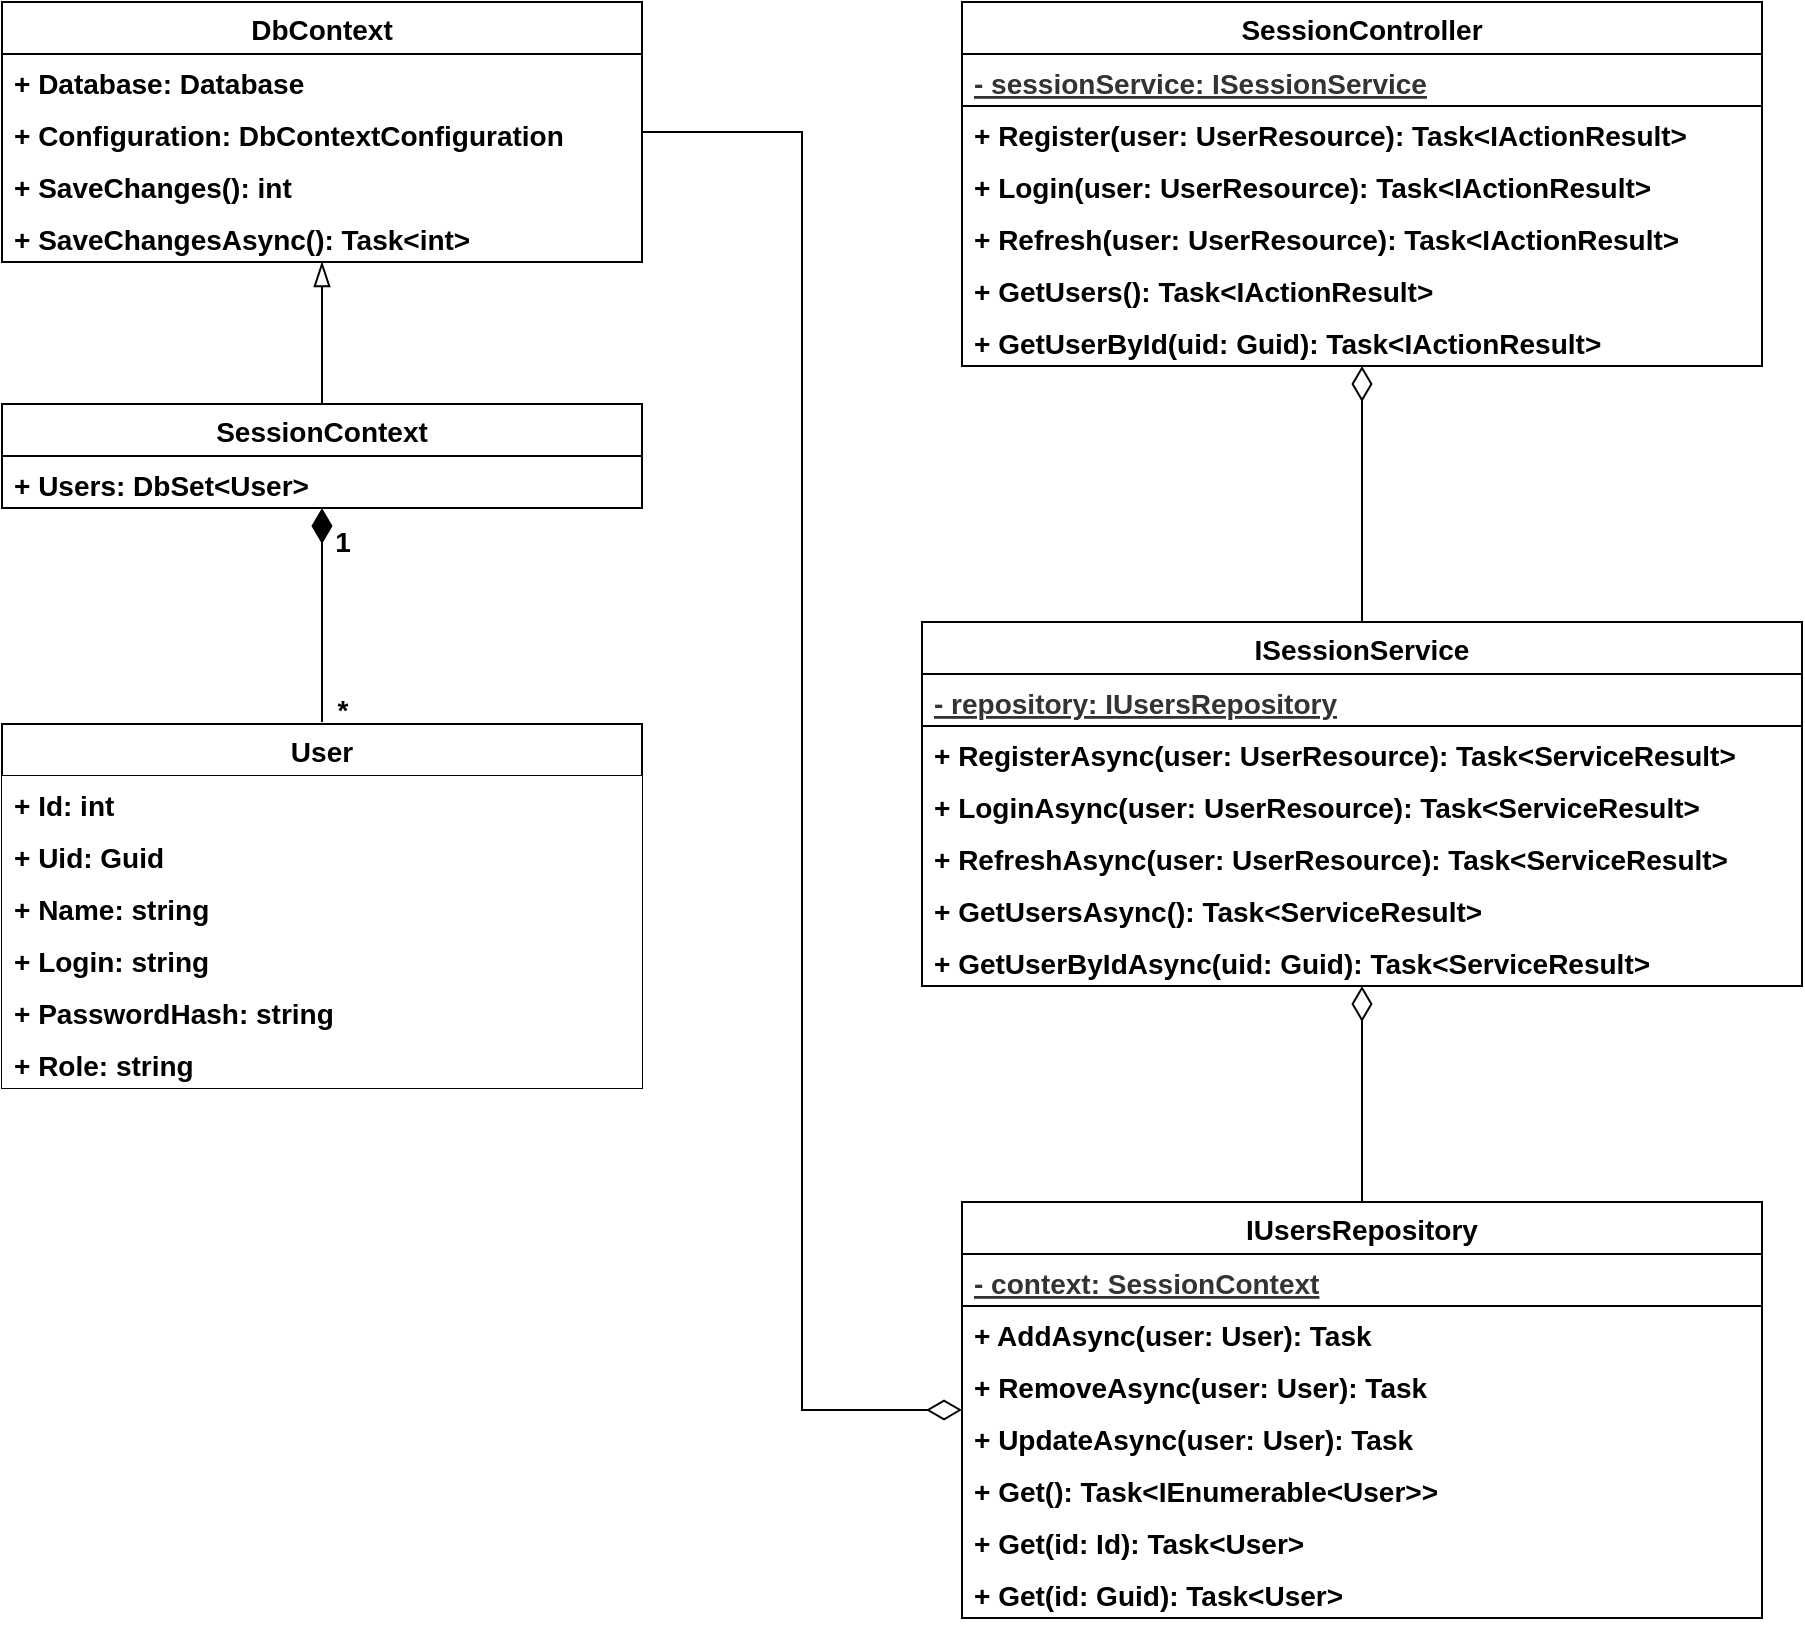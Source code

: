 <mxfile version="14.6.13" type="device"><diagram id="7_gvXvkW-Xf_Sy-OMR4_" name="Page-1"><mxGraphModel dx="3570" dy="2192" grid="1" gridSize="10" guides="1" tooltips="1" connect="1" arrows="1" fold="1" page="0" pageScale="1" pageWidth="827" pageHeight="1169" math="0" shadow="0"><root><mxCell id="0"/><mxCell id="1" parent="0"/><mxCell id="xaV4tCiz5OPvKNjIcxrJ-36" value="SessionController" style="swimlane;fontStyle=1;childLayout=stackLayout;horizontal=1;startSize=26;horizontalStack=0;resizeParent=1;resizeParentMax=0;resizeLast=0;collapsible=1;marginBottom=0;fontSize=14;" parent="1" vertex="1"><mxGeometry x="-360" y="-560" width="400" height="182" as="geometry"/></mxCell><mxCell id="xaV4tCiz5OPvKNjIcxrJ-37" value="- sessionService: ISessionService" style="text;align=left;verticalAlign=top;spacingLeft=4;spacingRight=4;overflow=hidden;rotatable=0;points=[[0,0.5],[1,0.5]];portConstraint=eastwest;fontStyle=5;fontSize=14;rounded=0;fontColor=#333333;strokeColor=#000000;fillColor=#FFFFFF;" parent="xaV4tCiz5OPvKNjIcxrJ-36" vertex="1"><mxGeometry y="26" width="400" height="26" as="geometry"/></mxCell><mxCell id="xaV4tCiz5OPvKNjIcxrJ-79" value="+ Register(user: UserResource): Task&lt;IActionResult&gt;" style="text;strokeColor=none;fillColor=none;align=left;verticalAlign=top;spacingLeft=4;spacingRight=4;overflow=hidden;rotatable=0;points=[[0,0.5],[1,0.5]];portConstraint=eastwest;fontStyle=1;fontSize=14;" parent="xaV4tCiz5OPvKNjIcxrJ-36" vertex="1"><mxGeometry y="52" width="400" height="26" as="geometry"/></mxCell><mxCell id="36hg_cchP5V8dcDMVid3-4" value="+ Login(user: UserResource): Task&lt;IActionResult&gt;" style="text;strokeColor=none;fillColor=none;align=left;verticalAlign=top;spacingLeft=4;spacingRight=4;overflow=hidden;rotatable=0;points=[[0,0.5],[1,0.5]];portConstraint=eastwest;fontStyle=1;fontSize=14;" vertex="1" parent="xaV4tCiz5OPvKNjIcxrJ-36"><mxGeometry y="78" width="400" height="26" as="geometry"/></mxCell><mxCell id="36hg_cchP5V8dcDMVid3-3" value="+ Refresh(user: UserResource): Task&lt;IActionResult&gt;" style="text;strokeColor=none;fillColor=none;align=left;verticalAlign=top;spacingLeft=4;spacingRight=4;overflow=hidden;rotatable=0;points=[[0,0.5],[1,0.5]];portConstraint=eastwest;fontStyle=1;fontSize=14;" vertex="1" parent="xaV4tCiz5OPvKNjIcxrJ-36"><mxGeometry y="104" width="400" height="26" as="geometry"/></mxCell><mxCell id="36hg_cchP5V8dcDMVid3-2" value="+ GetUsers(): Task&lt;IActionResult&gt;" style="text;strokeColor=none;fillColor=none;align=left;verticalAlign=top;spacingLeft=4;spacingRight=4;overflow=hidden;rotatable=0;points=[[0,0.5],[1,0.5]];portConstraint=eastwest;fontStyle=1;fontSize=14;" vertex="1" parent="xaV4tCiz5OPvKNjIcxrJ-36"><mxGeometry y="130" width="400" height="26" as="geometry"/></mxCell><mxCell id="36hg_cchP5V8dcDMVid3-5" value="+ GetUserById(uid: Guid): Task&lt;IActionResult&gt;" style="text;strokeColor=none;fillColor=none;align=left;verticalAlign=top;spacingLeft=4;spacingRight=4;overflow=hidden;rotatable=0;points=[[0,0.5],[1,0.5]];portConstraint=eastwest;fontStyle=1;fontSize=14;" vertex="1" parent="xaV4tCiz5OPvKNjIcxrJ-36"><mxGeometry y="156" width="400" height="26" as="geometry"/></mxCell><mxCell id="36hg_cchP5V8dcDMVid3-45" style="edgeStyle=orthogonalEdgeStyle;rounded=0;orthogonalLoop=1;jettySize=auto;html=1;exitX=0.5;exitY=0;exitDx=0;exitDy=0;fontSize=14;endArrow=diamondThin;endFill=0;endSize=15;" edge="1" parent="1" source="36hg_cchP5V8dcDMVid3-6" target="xaV4tCiz5OPvKNjIcxrJ-36"><mxGeometry relative="1" as="geometry"/></mxCell><mxCell id="36hg_cchP5V8dcDMVid3-6" value="ISessionService" style="swimlane;fontStyle=1;childLayout=stackLayout;horizontal=1;startSize=26;horizontalStack=0;resizeParent=1;resizeParentMax=0;resizeLast=0;collapsible=1;marginBottom=0;fontSize=14;" vertex="1" parent="1"><mxGeometry x="-380" y="-250" width="440" height="182" as="geometry"/></mxCell><mxCell id="36hg_cchP5V8dcDMVid3-7" value="- repository: IUsersRepository" style="text;align=left;verticalAlign=top;spacingLeft=4;spacingRight=4;overflow=hidden;rotatable=0;points=[[0,0.5],[1,0.5]];portConstraint=eastwest;fontStyle=5;fontSize=14;rounded=0;fontColor=#333333;strokeColor=#000000;fillColor=#FFFFFF;" vertex="1" parent="36hg_cchP5V8dcDMVid3-6"><mxGeometry y="26" width="440" height="26" as="geometry"/></mxCell><mxCell id="36hg_cchP5V8dcDMVid3-8" value="+ RegisterAsync(user: UserResource): Task&lt;ServiceResult&gt;" style="text;strokeColor=none;fillColor=none;align=left;verticalAlign=top;spacingLeft=4;spacingRight=4;overflow=hidden;rotatable=0;points=[[0,0.5],[1,0.5]];portConstraint=eastwest;fontStyle=1;fontSize=14;" vertex="1" parent="36hg_cchP5V8dcDMVid3-6"><mxGeometry y="52" width="440" height="26" as="geometry"/></mxCell><mxCell id="36hg_cchP5V8dcDMVid3-9" value="+ LoginAsync(user: UserResource): Task&lt;ServiceResult&gt;" style="text;strokeColor=none;fillColor=none;align=left;verticalAlign=top;spacingLeft=4;spacingRight=4;overflow=hidden;rotatable=0;points=[[0,0.5],[1,0.5]];portConstraint=eastwest;fontStyle=1;fontSize=14;" vertex="1" parent="36hg_cchP5V8dcDMVid3-6"><mxGeometry y="78" width="440" height="26" as="geometry"/></mxCell><mxCell id="36hg_cchP5V8dcDMVid3-10" value="+ RefreshAsync(user: UserResource): Task&lt;ServiceResult&gt;" style="text;strokeColor=none;fillColor=none;align=left;verticalAlign=top;spacingLeft=4;spacingRight=4;overflow=hidden;rotatable=0;points=[[0,0.5],[1,0.5]];portConstraint=eastwest;fontStyle=1;fontSize=14;" vertex="1" parent="36hg_cchP5V8dcDMVid3-6"><mxGeometry y="104" width="440" height="26" as="geometry"/></mxCell><mxCell id="36hg_cchP5V8dcDMVid3-11" value="+ GetUsersAsync(): Task&lt;ServiceResult&gt;" style="text;strokeColor=none;fillColor=none;align=left;verticalAlign=top;spacingLeft=4;spacingRight=4;overflow=hidden;rotatable=0;points=[[0,0.5],[1,0.5]];portConstraint=eastwest;fontStyle=1;fontSize=14;" vertex="1" parent="36hg_cchP5V8dcDMVid3-6"><mxGeometry y="130" width="440" height="26" as="geometry"/></mxCell><mxCell id="36hg_cchP5V8dcDMVid3-12" value="+ GetUserByIdAsync(uid: Guid): Task&lt;ServiceResult&gt;" style="text;strokeColor=none;fillColor=none;align=left;verticalAlign=top;spacingLeft=4;spacingRight=4;overflow=hidden;rotatable=0;points=[[0,0.5],[1,0.5]];portConstraint=eastwest;fontStyle=1;fontSize=14;" vertex="1" parent="36hg_cchP5V8dcDMVid3-6"><mxGeometry y="156" width="440" height="26" as="geometry"/></mxCell><mxCell id="36hg_cchP5V8dcDMVid3-46" style="edgeStyle=orthogonalEdgeStyle;rounded=0;orthogonalLoop=1;jettySize=auto;html=1;exitX=0.5;exitY=0;exitDx=0;exitDy=0;fontSize=14;endArrow=diamondThin;endFill=0;endSize=15;" edge="1" parent="1" source="36hg_cchP5V8dcDMVid3-13" target="36hg_cchP5V8dcDMVid3-6"><mxGeometry relative="1" as="geometry"/></mxCell><mxCell id="36hg_cchP5V8dcDMVid3-13" value="IUsersRepository" style="swimlane;fontStyle=1;childLayout=stackLayout;horizontal=1;startSize=26;horizontalStack=0;resizeParent=1;resizeParentMax=0;resizeLast=0;collapsible=1;marginBottom=0;fontSize=14;" vertex="1" parent="1"><mxGeometry x="-360" y="40" width="400" height="208" as="geometry"/></mxCell><mxCell id="36hg_cchP5V8dcDMVid3-14" value="- context: SessionContext" style="text;align=left;verticalAlign=top;spacingLeft=4;spacingRight=4;overflow=hidden;rotatable=0;points=[[0,0.5],[1,0.5]];portConstraint=eastwest;fontStyle=5;fontSize=14;rounded=0;fontColor=#333333;strokeColor=#000000;fillColor=#FFFFFF;" vertex="1" parent="36hg_cchP5V8dcDMVid3-13"><mxGeometry y="26" width="400" height="26" as="geometry"/></mxCell><mxCell id="36hg_cchP5V8dcDMVid3-15" value="+ AddAsync(user: User): Task" style="text;strokeColor=none;fillColor=none;align=left;verticalAlign=top;spacingLeft=4;spacingRight=4;overflow=hidden;rotatable=0;points=[[0,0.5],[1,0.5]];portConstraint=eastwest;fontStyle=1;fontSize=14;" vertex="1" parent="36hg_cchP5V8dcDMVid3-13"><mxGeometry y="52" width="400" height="26" as="geometry"/></mxCell><mxCell id="36hg_cchP5V8dcDMVid3-16" value="+ RemoveAsync(user: User): Task" style="text;strokeColor=none;fillColor=none;align=left;verticalAlign=top;spacingLeft=4;spacingRight=4;overflow=hidden;rotatable=0;points=[[0,0.5],[1,0.5]];portConstraint=eastwest;fontStyle=1;fontSize=14;" vertex="1" parent="36hg_cchP5V8dcDMVid3-13"><mxGeometry y="78" width="400" height="26" as="geometry"/></mxCell><mxCell id="36hg_cchP5V8dcDMVid3-17" value="+ UpdateAsync(user: User): Task" style="text;strokeColor=none;fillColor=none;align=left;verticalAlign=top;spacingLeft=4;spacingRight=4;overflow=hidden;rotatable=0;points=[[0,0.5],[1,0.5]];portConstraint=eastwest;fontStyle=1;fontSize=14;" vertex="1" parent="36hg_cchP5V8dcDMVid3-13"><mxGeometry y="104" width="400" height="26" as="geometry"/></mxCell><mxCell id="36hg_cchP5V8dcDMVid3-18" value="+ Get(): Task&lt;IEnumerable&lt;User&gt;&gt;" style="text;strokeColor=none;fillColor=none;align=left;verticalAlign=top;spacingLeft=4;spacingRight=4;overflow=hidden;rotatable=0;points=[[0,0.5],[1,0.5]];portConstraint=eastwest;fontStyle=1;fontSize=14;" vertex="1" parent="36hg_cchP5V8dcDMVid3-13"><mxGeometry y="130" width="400" height="26" as="geometry"/></mxCell><mxCell id="36hg_cchP5V8dcDMVid3-19" value="+ Get(id: Id): Task&lt;User&gt;" style="text;strokeColor=none;fillColor=none;align=left;verticalAlign=top;spacingLeft=4;spacingRight=4;overflow=hidden;rotatable=0;points=[[0,0.5],[1,0.5]];portConstraint=eastwest;fontStyle=1;fontSize=14;" vertex="1" parent="36hg_cchP5V8dcDMVid3-13"><mxGeometry y="156" width="400" height="26" as="geometry"/></mxCell><mxCell id="36hg_cchP5V8dcDMVid3-33" value="+ Get(id: Guid): Task&lt;User&gt;" style="text;strokeColor=none;fillColor=none;align=left;verticalAlign=top;spacingLeft=4;spacingRight=4;overflow=hidden;rotatable=0;points=[[0,0.5],[1,0.5]];portConstraint=eastwest;fontStyle=1;fontSize=14;" vertex="1" parent="36hg_cchP5V8dcDMVid3-13"><mxGeometry y="182" width="400" height="26" as="geometry"/></mxCell><mxCell id="36hg_cchP5V8dcDMVid3-43" style="edgeStyle=orthogonalEdgeStyle;rounded=0;orthogonalLoop=1;jettySize=auto;html=1;exitX=0.5;exitY=0;exitDx=0;exitDy=0;endArrow=blockThin;endFill=0;fontSize=14;fontStyle=1;endSize=10;" edge="1" parent="1" source="36hg_cchP5V8dcDMVid3-20" target="36hg_cchP5V8dcDMVid3-27"><mxGeometry relative="1" as="geometry"/></mxCell><mxCell id="36hg_cchP5V8dcDMVid3-20" value="SessionContext" style="swimlane;fontStyle=1;childLayout=stackLayout;horizontal=1;startSize=26;horizontalStack=0;resizeParent=1;resizeParentMax=0;resizeLast=0;collapsible=1;marginBottom=0;fontSize=14;" vertex="1" parent="1"><mxGeometry x="-840" y="-359" width="320" height="52" as="geometry"/></mxCell><mxCell id="36hg_cchP5V8dcDMVid3-22" value="+ Users: DbSet&lt;User&gt;" style="text;align=left;verticalAlign=top;spacingLeft=4;spacingRight=4;overflow=hidden;rotatable=0;points=[[0,0.5],[1,0.5]];portConstraint=eastwest;fontStyle=1;fontSize=14;fillColor=#ffffff;strokeColor=#000000;" vertex="1" parent="36hg_cchP5V8dcDMVid3-20"><mxGeometry y="26" width="320" height="26" as="geometry"/></mxCell><mxCell id="36hg_cchP5V8dcDMVid3-27" value="DbContext" style="swimlane;fontStyle=1;childLayout=stackLayout;horizontal=1;startSize=26;horizontalStack=0;resizeParent=1;resizeParentMax=0;resizeLast=0;collapsible=1;marginBottom=0;fontSize=14;" vertex="1" parent="1"><mxGeometry x="-840" y="-560" width="320" height="130" as="geometry"/></mxCell><mxCell id="36hg_cchP5V8dcDMVid3-28" value="+ Database: Database" style="text;strokeColor=none;fillColor=none;align=left;verticalAlign=top;spacingLeft=4;spacingRight=4;overflow=hidden;rotatable=0;points=[[0,0.5],[1,0.5]];portConstraint=eastwest;fontStyle=1;fontSize=14;" vertex="1" parent="36hg_cchP5V8dcDMVid3-27"><mxGeometry y="26" width="320" height="26" as="geometry"/></mxCell><mxCell id="36hg_cchP5V8dcDMVid3-29" value="+ Configuration: DbContextConfiguration" style="text;fillColor=none;align=left;verticalAlign=top;spacingLeft=4;spacingRight=4;overflow=hidden;rotatable=0;points=[[0,0.5],[1,0.5]];portConstraint=eastwest;fontStyle=1;fontSize=14;" vertex="1" parent="36hg_cchP5V8dcDMVid3-27"><mxGeometry y="52" width="320" height="26" as="geometry"/></mxCell><mxCell id="36hg_cchP5V8dcDMVid3-34" value="+ SaveChanges(): int" style="text;strokeColor=none;fillColor=none;align=left;verticalAlign=top;spacingLeft=4;spacingRight=4;overflow=hidden;rotatable=0;points=[[0,0.5],[1,0.5]];portConstraint=eastwest;fontStyle=1;fontSize=14;" vertex="1" parent="36hg_cchP5V8dcDMVid3-27"><mxGeometry y="78" width="320" height="26" as="geometry"/></mxCell><mxCell id="36hg_cchP5V8dcDMVid3-35" value="+ SaveChangesAsync(): Task&lt;int&gt;" style="text;strokeColor=none;fillColor=none;align=left;verticalAlign=top;spacingLeft=4;spacingRight=4;overflow=hidden;rotatable=0;points=[[0,0.5],[1,0.5]];portConstraint=eastwest;fontStyle=1;fontSize=14;" vertex="1" parent="36hg_cchP5V8dcDMVid3-27"><mxGeometry y="104" width="320" height="26" as="geometry"/></mxCell><mxCell id="36hg_cchP5V8dcDMVid3-44" value="1&lt;br style=&quot;font-size: 14px;&quot;&gt;&lt;br style=&quot;font-size: 14px;&quot;&gt;&lt;br style=&quot;font-size: 14px;&quot;&gt;&lt;br style=&quot;font-size: 14px;&quot;&gt;&lt;br style=&quot;font-size: 14px;&quot;&gt;*" style="edgeStyle=orthogonalEdgeStyle;rounded=0;orthogonalLoop=1;jettySize=auto;html=1;exitX=0.5;exitY=0;exitDx=0;exitDy=0;endArrow=diamondThin;endFill=1;fontSize=14;fontStyle=1;endSize=15;" edge="1" parent="1" source="36hg_cchP5V8dcDMVid3-36" target="36hg_cchP5V8dcDMVid3-20"><mxGeometry x="-0.091" y="-10" relative="1" as="geometry"><mxPoint as="offset"/></mxGeometry></mxCell><mxCell id="36hg_cchP5V8dcDMVid3-36" value="User" style="swimlane;fontStyle=1;childLayout=stackLayout;horizontal=1;startSize=26;horizontalStack=0;resizeParent=1;resizeParentMax=0;resizeLast=0;collapsible=1;marginBottom=0;fontSize=14;perimeterSpacing=1;" vertex="1" parent="1"><mxGeometry x="-840" y="-199" width="320" height="182" as="geometry"/></mxCell><mxCell id="36hg_cchP5V8dcDMVid3-37" value="+ Id: int" style="text;align=left;verticalAlign=top;spacingLeft=4;spacingRight=4;overflow=hidden;rotatable=0;points=[[0,0.5],[1,0.5]];portConstraint=eastwest;fontStyle=1;fontSize=14;fillColor=#ffffff;" vertex="1" parent="36hg_cchP5V8dcDMVid3-36"><mxGeometry y="26" width="320" height="26" as="geometry"/></mxCell><mxCell id="36hg_cchP5V8dcDMVid3-38" value="+ Uid: Guid" style="text;align=left;verticalAlign=top;spacingLeft=4;spacingRight=4;overflow=hidden;rotatable=0;points=[[0,0.5],[1,0.5]];portConstraint=eastwest;fontStyle=1;fontSize=14;fillColor=#ffffff;" vertex="1" parent="36hg_cchP5V8dcDMVid3-36"><mxGeometry y="52" width="320" height="26" as="geometry"/></mxCell><mxCell id="36hg_cchP5V8dcDMVid3-41" value="+ Name: string" style="text;align=left;verticalAlign=top;spacingLeft=4;spacingRight=4;overflow=hidden;rotatable=0;points=[[0,0.5],[1,0.5]];portConstraint=eastwest;fontStyle=1;fontSize=14;fillColor=#ffffff;" vertex="1" parent="36hg_cchP5V8dcDMVid3-36"><mxGeometry y="78" width="320" height="26" as="geometry"/></mxCell><mxCell id="36hg_cchP5V8dcDMVid3-40" value="+ Login: string" style="text;align=left;verticalAlign=top;spacingLeft=4;spacingRight=4;overflow=hidden;rotatable=0;points=[[0,0.5],[1,0.5]];portConstraint=eastwest;fontStyle=1;fontSize=14;fillColor=#ffffff;" vertex="1" parent="36hg_cchP5V8dcDMVid3-36"><mxGeometry y="104" width="320" height="26" as="geometry"/></mxCell><mxCell id="36hg_cchP5V8dcDMVid3-39" value="+ PasswordHash: string" style="text;align=left;verticalAlign=top;spacingLeft=4;spacingRight=4;overflow=hidden;rotatable=0;points=[[0,0.5],[1,0.5]];portConstraint=eastwest;fontStyle=1;fontSize=14;fillColor=#ffffff;" vertex="1" parent="36hg_cchP5V8dcDMVid3-36"><mxGeometry y="130" width="320" height="26" as="geometry"/></mxCell><mxCell id="36hg_cchP5V8dcDMVid3-42" value="+ Role: string" style="text;align=left;verticalAlign=top;spacingLeft=4;spacingRight=4;overflow=hidden;rotatable=0;points=[[0,0.5],[1,0.5]];portConstraint=eastwest;fontStyle=1;fontSize=14;fillColor=#ffffff;" vertex="1" parent="36hg_cchP5V8dcDMVid3-36"><mxGeometry y="156" width="320" height="26" as="geometry"/></mxCell><mxCell id="36hg_cchP5V8dcDMVid3-47" style="edgeStyle=orthogonalEdgeStyle;rounded=0;orthogonalLoop=1;jettySize=auto;html=1;exitX=1;exitY=0.5;exitDx=0;exitDy=0;fontSize=14;endArrow=diamondThin;endFill=0;endSize=15;startSize=6;" edge="1" parent="1" source="36hg_cchP5V8dcDMVid3-29" target="36hg_cchP5V8dcDMVid3-13"><mxGeometry relative="1" as="geometry"><Array as="points"><mxPoint x="-440" y="-495"/><mxPoint x="-440" y="144"/></Array></mxGeometry></mxCell></root></mxGraphModel></diagram></mxfile>